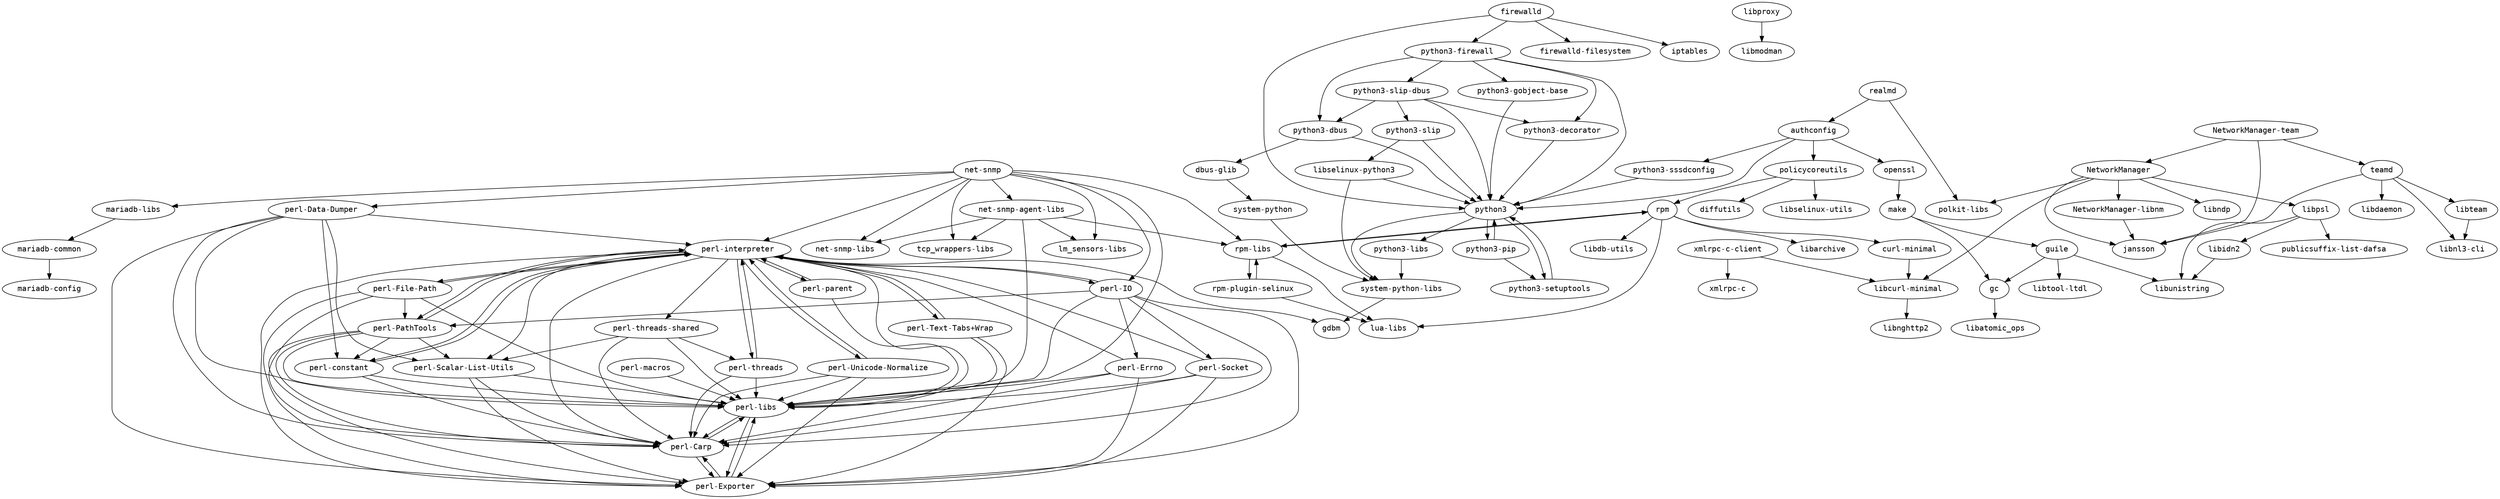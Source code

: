 strict digraph G {
node [fontname=monospace];
  "authconfig" -> "openssl";
  "authconfig" -> "policycoreutils";
  "authconfig" -> "python3";
  "authconfig" -> "python3-sssdconfig";
  "curl-minimal" -> "libcurl-minimal";
  "dbus-glib" -> "system-python";
  "firewalld" -> "firewalld-filesystem";
  "firewalld" -> "iptables";
  "firewalld" -> "python3";
  "firewalld" -> "python3-firewall";
  "gc" -> "libatomic_ops";
  "guile" -> "gc";
  "guile" -> "libtool-ltdl";
  "guile" -> "libunistring";
  "libcurl-minimal" -> "libnghttp2";
  "libidn2" -> "libunistring";
  "libproxy" -> "libmodman";
  "libpsl" -> "libidn2";
  "libpsl" -> "libunistring";
  "libpsl" -> "publicsuffix-list-dafsa";
  "libselinux-python3" -> "python3";
  "libselinux-python3" -> "system-python-libs";
  "libteam" -> "libnl3-cli";
  "make" -> "gc";
  "make" -> "guile";
  "mariadb-common" -> "mariadb-config";
  "mariadb-libs" -> "mariadb-common";
  "net-snmp-agent-libs" -> "lm_sensors-libs";
  "net-snmp-agent-libs" -> "net-snmp-libs";
  "net-snmp-agent-libs" -> "perl-libs";
  "net-snmp-agent-libs" -> "rpm-libs";
  "net-snmp-agent-libs" -> "tcp_wrappers-libs";
  "net-snmp" -> "lm_sensors-libs";
  "net-snmp" -> "mariadb-libs";
  "net-snmp" -> "net-snmp-agent-libs";
  "net-snmp" -> "net-snmp-libs";
  "net-snmp" -> "perl-Data-Dumper";
  "net-snmp" -> "perl-interpreter";
  "net-snmp" -> "perl-IO";
  "net-snmp" -> "perl-libs";
  "net-snmp" -> "rpm-libs";
  "net-snmp" -> "tcp_wrappers-libs";
  "NetworkManager" -> "jansson";
  "NetworkManager" -> "libcurl-minimal";
  "NetworkManager" -> "libndp";
  "NetworkManager-libnm" -> "jansson";
  "NetworkManager" -> "libpsl";
  "NetworkManager" -> "NetworkManager-libnm";
  "NetworkManager" -> "polkit-libs";
  "NetworkManager-team" -> "jansson";
  "NetworkManager-team" -> "NetworkManager";
  "NetworkManager-team" -> "teamd";
  "openssl" -> "make";
  "perl-Carp" -> "perl-Exporter";
  "perl-Carp" -> "perl-libs";
  "perl-constant" -> "perl-Carp";
  "perl-constant" -> "perl-interpreter";
  "perl-constant" -> "perl-libs";
  "perl-Data-Dumper" -> "perl-Carp";
  "perl-Data-Dumper" -> "perl-constant";
  "perl-Data-Dumper" -> "perl-Exporter";
  "perl-Data-Dumper" -> "perl-interpreter";
  "perl-Data-Dumper" -> "perl-libs";
  "perl-Data-Dumper" -> "perl-Scalar-List-Utils";
  "perl-Errno" -> "perl-Carp";
  "perl-Errno" -> "perl-Exporter";
  "perl-Errno" -> "perl-interpreter";
  "perl-Errno" -> "perl-libs";
  "perl-Exporter" -> "perl-Carp";
  "perl-Exporter" -> "perl-libs";
  "perl-File-Path" -> "perl-Carp";
  "perl-File-Path" -> "perl-Exporter";
  "perl-File-Path" -> "perl-interpreter";
  "perl-File-Path" -> "perl-libs";
  "perl-File-Path" -> "perl-PathTools";
  "perl-interpreter" -> "gdbm";
  "perl-interpreter" -> "perl-Carp";
  "perl-interpreter" -> "perl-constant";
  "perl-interpreter" -> "perl-Exporter";
  "perl-interpreter" -> "perl-File-Path";
  "perl-interpreter" -> "perl-IO";
  "perl-interpreter" -> "perl-libs";
  "perl-interpreter" -> "perl-parent";
  "perl-interpreter" -> "perl-PathTools";
  "perl-interpreter" -> "perl-Scalar-List-Utils";
  "perl-interpreter" -> "perl-Text-Tabs+Wrap";
  "perl-interpreter" -> "perl-threads";
  "perl-interpreter" -> "perl-threads-shared";
  "perl-interpreter" -> "perl-Unicode-Normalize";
  "perl-IO" -> "perl-Carp";
  "perl-IO" -> "perl-Errno";
  "perl-IO" -> "perl-Exporter";
  "perl-IO" -> "perl-interpreter";
  "perl-IO" -> "perl-libs";
  "perl-IO" -> "perl-PathTools";
  "perl-IO" -> "perl-Socket";
  "perl-libs" -> "perl-Carp";
  "perl-libs" -> "perl-Exporter";
  "perl-macros" -> "perl-libs";
  "perl-parent" -> "perl-interpreter";
  "perl-parent" -> "perl-libs";
  "perl-PathTools" -> "perl-Carp";
  "perl-PathTools" -> "perl-constant";
  "perl-PathTools" -> "perl-Exporter";
  "perl-PathTools" -> "perl-interpreter";
  "perl-PathTools" -> "perl-libs";
  "perl-PathTools" -> "perl-Scalar-List-Utils";
  "perl-Scalar-List-Utils" -> "perl-Carp";
  "perl-Scalar-List-Utils" -> "perl-Exporter";
  "perl-Scalar-List-Utils" -> "perl-libs";
  "perl-Socket" -> "perl-Carp";
  "perl-Socket" -> "perl-Exporter";
  "perl-Socket" -> "perl-interpreter";
  "perl-Socket" -> "perl-libs";
  "perl-Text-Tabs+Wrap" -> "perl-Exporter";
  "perl-Text-Tabs+Wrap" -> "perl-interpreter";
  "perl-Text-Tabs+Wrap" -> "perl-libs";
  "perl-threads" -> "perl-Carp";
  "perl-threads" -> "perl-interpreter";
  "perl-threads" -> "perl-libs";
  "perl-threads-shared" -> "perl-Carp";
  "perl-threads-shared" -> "perl-libs";
  "perl-threads-shared" -> "perl-Scalar-List-Utils";
  "perl-threads-shared" -> "perl-threads";
  "perl-Unicode-Normalize" -> "perl-Carp";
  "perl-Unicode-Normalize" -> "perl-Exporter";
  "perl-Unicode-Normalize" -> "perl-interpreter";
  "perl-Unicode-Normalize" -> "perl-libs";
  "policycoreutils" -> "diffutils";
  "policycoreutils" -> "libselinux-utils";
  "policycoreutils" -> "rpm";
  "python3-dbus" -> "dbus-glib";
  "python3-dbus" -> "python3";
  "python3-decorator" -> "python3";
  "python3-firewall" -> "python3";
  "python3-firewall" -> "python3-dbus";
  "python3-firewall" -> "python3-decorator";
  "python3-firewall" -> "python3-gobject-base";
  "python3-firewall" -> "python3-slip-dbus";
  "python3-gobject-base" -> "python3";
  "python3-libs" -> "system-python-libs";
  "python3-pip" -> "python3";
  "python3-pip" -> "python3-setuptools";
  "python3" -> "python3-libs";
  "python3" -> "python3-pip";
  "python3" -> "python3-setuptools";
  "python3-setuptools" -> "python3";
  "python3-slip-dbus" -> "python3";
  "python3-slip-dbus" -> "python3-dbus";
  "python3-slip-dbus" -> "python3-decorator";
  "python3-slip-dbus" -> "python3-slip";
  "python3-slip" -> "libselinux-python3";
  "python3-slip" -> "python3";
  "python3-sssdconfig" -> "python3";
  "python3" -> "system-python-libs";
  "realmd" -> "authconfig";
  "realmd" -> "polkit-libs";
  "rpm" -> "curl-minimal";
  "rpm" -> "libarchive";
  "rpm" -> "libdb-utils";
  "rpm-libs" -> "lua-libs";
  "rpm-libs" -> "rpm";
  "rpm-libs" -> "rpm-plugin-selinux";
  "rpm" -> "lua-libs";
  "rpm-plugin-selinux" -> "lua-libs";
  "rpm-plugin-selinux" -> "rpm-libs";
  "rpm" -> "rpm-libs";
  "system-python-libs" -> "gdbm";
  "system-python" -> "system-python-libs";
  "teamd" -> "jansson";
  "teamd" -> "libdaemon";
  "teamd" -> "libnl3-cli";
  "teamd" -> "libteam";
  "xmlrpc-c-client" -> "libcurl-minimal";
  "xmlrpc-c-client" -> "xmlrpc-c";
}
